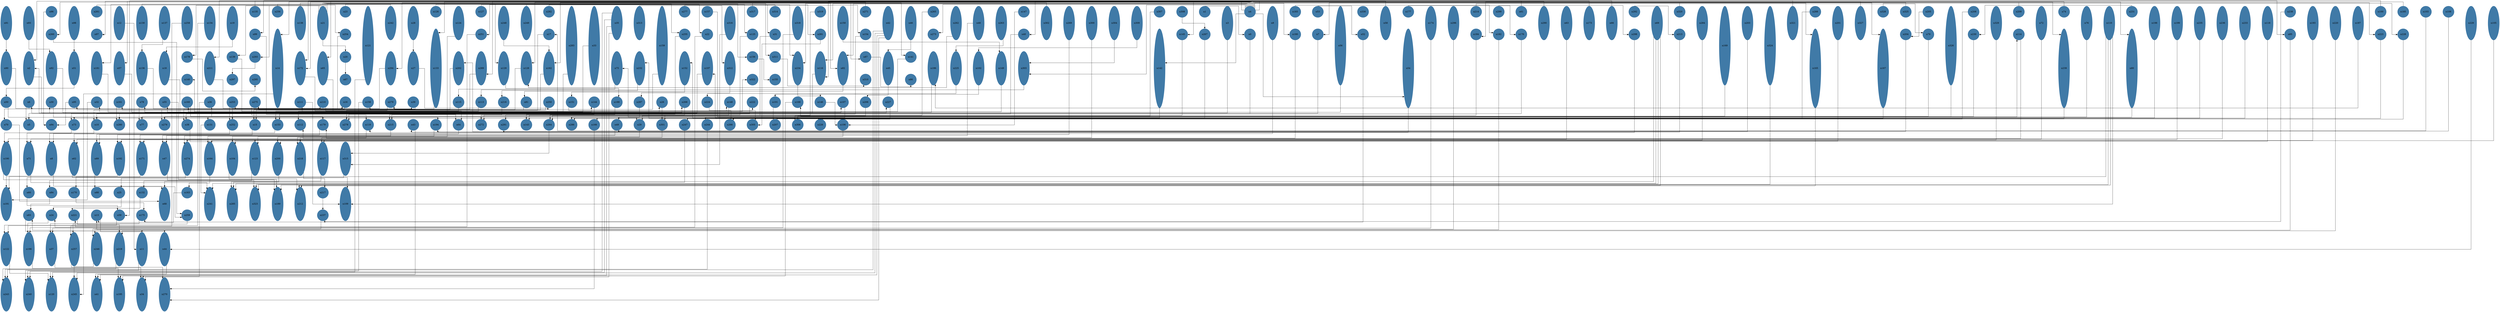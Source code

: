 //do not use DOT to generate pdf use NEATO or FDP
digraph{
layout="neato";
splines="ortho";
n91[shape="ellipse", style="filled", color="#004E8ABF", pos="0,27!", height="3", width="1"];
n91 -> n90;
n93[shape="ellipse", style="filled", color="#004E8ABF", pos="2,27!", height="3", width="1"];
n93 -> n92;
n96[shape="ellipse", style="filled", color="#004E8ABF", pos="4,28!", height="1", width="1"];
n96 -> n94;
n98[shape="ellipse", style="filled", color="#004E8ABF", pos="6,27!", height="3", width="1"];
n98 -> n51;
n261[shape="ellipse", style="filled", color="#004E8ABF", pos="8,28!", height="1", width="1"];
n261 -> n254;
n12[shape="ellipse", style="filled", color="#004E8ABF", pos="10,27!", height="3", width="1"];
n12 -> n11;
n130[shape="ellipse", style="filled", color="#004E8ABF", pos="12,27!", height="3", width="1"];
n130 -> n129;
n137[shape="ellipse", style="filled", color="#004E8ABF", pos="14,27!", height="3", width="1"];
n137 -> n136;
n258[shape="ellipse", style="filled", color="#004E8ABF", pos="16,27!", height="3", width="1"];
n258 -> n257;
n134[shape="ellipse", style="filled", color="#004E8ABF", pos="18,27!", height="3", width="1"];
n134 -> n122;
n19[shape="ellipse", style="filled", color="#004E8ABF", pos="20,27!", height="3", width="1"];
n19 -> n18;
n135[shape="ellipse", style="filled", color="#004E8ABF", pos="22,28!", height="1", width="1"];
n135 -> n85;
n256[shape="ellipse", style="filled", color="#004E8ABF", pos="24,28!", height="1", width="1"];
n256 -> n255;
n138[shape="ellipse", style="filled", color="#004E8ABF", pos="26,27!", height="3", width="1"];
n138 -> n82;
n21[shape="ellipse", style="filled", color="#004E8ABF", pos="28,27!", height="3", width="1"];
n21 -> n141;
n21 -> n178;
n21 -> n156;
n21 -> n311;
n21 -> n139;
n21 -> n293;
n21 -> n87;
n21 -> n20;
n23[shape="ellipse", style="filled", color="#004E8ABF", pos="30,28!", height="1", width="1"];
n23 -> n22;
n121[shape="ellipse", style="filled", color="#004E8ABF", pos="32,25!", height="7", width="1"];
n121 -> n120;
n242[shape="ellipse", style="filled", color="#004E8ABF", pos="34,27!", height="3", width="1"];
n242 -> n181;
n28[shape="ellipse", style="filled", color="#004E8ABF", pos="36,27!", height="3", width="1"];
n28 -> n27;
n126[shape="ellipse", style="filled", color="#004E8ABF", pos="38,28!", height="1", width="1"];
n126 -> n125;
n124[shape="ellipse", style="filled", color="#004E8ABF", pos="40,27!", height="3", width="1"];
n124 -> n123;
n127[shape="ellipse", style="filled", color="#004E8ABF", pos="42,28!", height="1", width="1"];
n127 -> n31;
n248[shape="ellipse", style="filled", color="#004E8ABF", pos="44,27!", height="3", width="1"];
n248 -> n162;
n249[shape="ellipse", style="filled", color="#004E8ABF", pos="46,27!", height="3", width="1"];
n249 -> n234;
n282[shape="ellipse", style="filled", color="#004E8ABF", pos="48,28!", height="1", width="1"];
n282 -> n281;
n283[shape="ellipse", style="filled", color="#004E8ABF", pos="50,25!", height="7", width="1"];
n283 -> n111;
n33[shape="ellipse", style="filled", color="#004E8ABF", pos="52,25!", height="7", width="1"];
n33 -> n32;
n35[shape="ellipse", style="filled", color="#004E8ABF", pos="54,27!", height="3", width="1"];
n35 -> n240;
n35 -> n120;
n35 -> n195;
n35 -> n34;
n313[shape="ellipse", style="filled", color="#004E8ABF", pos="56,27!", height="3", width="1"];
n313 -> n312;
n159[shape="ellipse", style="filled", color="#004E8ABF", pos="58,25!", height="7", width="1"];
n159 -> n158;
n277[shape="ellipse", style="filled", color="#004E8ABF", pos="60,28!", height="1", width="1"];
n277 -> n154;
n157[shape="ellipse", style="filled", color="#004E8ABF", pos="62,28!", height="1", width="1"];
n157 -> n114;
n316[shape="ellipse", style="filled", color="#004E8ABF", pos="64,27!", height="3", width="1"];
n316 -> n315;
n317[shape="ellipse", style="filled", color="#004E8ABF", pos="66,28!", height="1", width="1"];
n317 -> n180;
n314[shape="ellipse", style="filled", color="#004E8ABF", pos="68,28!", height="1", width="1"];
n314 -> n251;
n318[shape="ellipse", style="filled", color="#004E8ABF", pos="70,27!", height="3", width="1"];
n318 -> n196;
n319[shape="ellipse", style="filled", color="#004E8ABF", pos="72,28!", height="1", width="1"];
n319 -> n301;
n150[shape="ellipse", style="filled", color="#004E8ABF", pos="74,27!", height="3", width="1"];
n150 -> n149;
n271[shape="ellipse", style="filled", color="#004E8ABF", pos="76,28!", height="1", width="1"];
n271 -> n260;
n42[shape="ellipse", style="filled", color="#004E8ABF", pos="78,27!", height="3", width="1"];
n42 -> n243;
n42 -> n245;
n42 -> n41;
n42 -> n270;
n46[shape="ellipse", style="filled", color="#004E8ABF", pos="80,27!", height="3", width="1"];
n46 -> n45;
n265[shape="ellipse", style="filled", color="#004E8ABF", pos="82,28!", height="1", width="1"];
n265 -> n264;
n262[shape="ellipse", style="filled", color="#004E8ABF", pos="84,27!", height="3", width="1"];
n262 -> n128;
n48[shape="ellipse", style="filled", color="#004E8ABF", pos="86,27!", height="3", width="1"];
n48 -> n47;
n263[shape="ellipse", style="filled", color="#004E8ABF", pos="88,27!", height="3", width="1"];
n263 -> n225;
n147[shape="ellipse", style="filled", color="#004E8ABF", pos="90,28!", height="1", width="1"];
n147 -> n106;
n302[shape="ellipse", style="filled", color="#004E8ABF", pos="92,27!", height="3", width="1"];
n302 -> n294;
n269[shape="ellipse", style="filled", color="#004E8ABF", pos="94,27!", height="3", width="1"];
n269 -> n89;
n300[shape="ellipse", style="filled", color="#004E8ABF", pos="96,27!", height="3", width="1"];
n300 -> n218;
n304[shape="ellipse", style="filled", color="#004E8ABF", pos="98,27!", height="3", width="1"];
n304 -> n303;
n309[shape="ellipse", style="filled", color="#004E8ABF", pos="100,27!", height="3", width="1"];
n309 -> n102;
n307[shape="ellipse", style="filled", color="#004E8ABF", pos="102,28!", height="1", width="1"];
n307 -> n306;
n308[shape="ellipse", style="filled", color="#004E8ABF", pos="104,28!", height="1", width="1"];
n308 -> n267;
n1[shape="ellipse", style="filled", color="#004E8ABF", pos="106,28!", height="1", width="1"];
n1 -> n0;
n3[shape="ellipse", style="filled", color="#004E8ABF", pos="108,27!", height="3", width="1"];
n3 -> n2;
n4[shape="ellipse", style="filled", color="#004E8ABF", pos="110,28!", height="1", width="1"];
n4 -> n2;
n4 -> n80;
n4 -> n82;
n4 -> n54;
n4 -> n172;
n4 -> n97;
n4 -> n162;
n4 -> n14;
n4 -> n165;
n4 -> n133;
n4 -> n273;
n4 -> n142;
n4 -> n167;
n4 -> n234;
n4 -> n239;
n4 -> n303;
n4 -> n116;
n4 -> n128;
n9[shape="ellipse", style="filled", color="#004E8ABF", pos="112,27!", height="3", width="1"];
n9 -> n8;
n183[shape="ellipse", style="filled", color="#004E8ABF", pos="114,28!", height="1", width="1"];
n183 -> n182;
n53[shape="ellipse", style="filled", color="#004E8ABF", pos="116,28!", height="1", width="1"];
n53 -> n52;
n56[shape="ellipse", style="filled", color="#004E8ABF", pos="118,25!", height="7", width="1"];
n56 -> n55;
n330[shape="ellipse", style="filled", color="#004E8ABF", pos="120,28!", height="1", width="1"];
n58[shape="ellipse", style="filled", color="#004E8ABF", pos="122,27!", height="3", width="1"];
n58 -> n57;
n177[shape="ellipse", style="filled", color="#004E8ABF", pos="124,28!", height="1", width="1"];
n177 -> n176;
n174[shape="ellipse", style="filled", color="#004E8ABF", pos="126,27!", height="3", width="1"];
n174 -> n37;
n296[shape="ellipse", style="filled", color="#004E8ABF", pos="128,27!", height="3", width="1"];
n296 -> n246;
n214[shape="ellipse", style="filled", color="#004E8ABF", pos="130,28!", height="1", width="1"];
n214 -> n79;
n299[shape="ellipse", style="filled", color="#004E8ABF", pos="132,28!", height="1", width="1"];
n299 -> n298;
n61[shape="ellipse", style="filled", color="#004E8ABF", pos="134,28!", height="1", width="1"];
n61 -> n59;
n290[shape="ellipse", style="filled", color="#004E8ABF", pos="136,27!", height="3", width="1"];
n290 -> n289;
n63[shape="ellipse", style="filled", color="#004E8ABF", pos="138,27!", height="3", width="1"];
n63 -> n62;
n173[shape="ellipse", style="filled", color="#004E8ABF", pos="140,27!", height="3", width="1"];
n173 -> n172;
n66[shape="ellipse", style="filled", color="#004E8ABF", pos="142,27!", height="3", width="1"];
n66 -> n65;
n292[shape="ellipse", style="filled", color="#004E8ABF", pos="144,28!", height="1", width="1"];
n292 -> n213;
n69[shape="ellipse", style="filled", color="#004E8ABF", pos="146,27!", height="3", width="1"];
n69 -> n68;
n69 -> n241;
n69 -> n285;
n69 -> n212;
n320[shape="ellipse", style="filled", color="#004E8ABF", pos="148,28!", height="1", width="1"];
n320 -> n223;
n284[shape="ellipse", style="filled", color="#004E8ABF", pos="150,27!", height="3", width="1"];
n284 -> n274;
n169[shape="ellipse", style="filled", color="#004E8ABF", pos="152,25!", height="7", width="1"];
n169 -> n168;
n203[shape="ellipse", style="filled", color="#004E8ABF", pos="154,27!", height="3", width="1"];
n203 -> n202;
n324[shape="ellipse", style="filled", color="#004E8ABF", pos="156,25!", height="7", width="1"];
n324 -> n323;
n321[shape="ellipse", style="filled", color="#004E8ABF", pos="158,27!", height="3", width="1"];
n321 -> n211;
n288[shape="ellipse", style="filled", color="#004E8ABF", pos="160,28!", height="1", width="1"];
n288 -> n286;
n201[shape="ellipse", style="filled", color="#004E8ABF", pos="162,27!", height="3", width="1"];
n201 -> n200;
n327[shape="ellipse", style="filled", color="#004E8ABF", pos="164,27!", height="3", width="1"];
n327 -> n116;
n328[shape="ellipse", style="filled", color="#004E8ABF", pos="166,28!", height="1", width="1"];
n328 -> n228;
n325[shape="ellipse", style="filled", color="#004E8ABF", pos="168,28!", height="1", width="1"];
n325 -> n145;
n205[shape="ellipse", style="filled", color="#004E8ABF", pos="170,28!", height="1", width="1"];
n205 -> n204;
n326[shape="ellipse", style="filled", color="#004E8ABF", pos="172,25!", height="7", width="1"];
n326 -> n36;
n208[shape="ellipse", style="filled", color="#004E8ABF", pos="174,28!", height="1", width="1"];
n208 -> n207;
n329[shape="ellipse", style="filled", color="#004E8ABF", pos="176,27!", height="3", width="1"];
n329 -> n171;
n209[shape="ellipse", style="filled", color="#004E8ABF", pos="178,28!", height="1", width="1"];
n209 -> n7;
n72[shape="ellipse", style="filled", color="#004E8ABF", pos="180,27!", height="3", width="1"];
n72 -> n71;
n74[shape="ellipse", style="filled", color="#004E8ABF", pos="182,28!", height="1", width="1"];
n74 -> n40;
n76[shape="ellipse", style="filled", color="#004E8ABF", pos="184,27!", height="3", width="1"];
n76 -> n75;
n110[shape="ellipse", style="filled", color="#004E8ABF", pos="186,27!", height="3", width="1"];
n110 -> n323;
n110 -> n189;
n110 -> n191;
n110 -> n109;
n231[shape="ellipse", style="filled", color="#004E8ABF", pos="188,28!", height="1", width="1"];
n231 -> n230;
n198[shape="ellipse", style="filled", color="#004E8ABF", pos="190,27!", height="3", width="1"];
n198 -> n197;
n199[shape="ellipse", style="filled", color="#004E8ABF", pos="192,27!", height="3", width="1"];
n199 -> n192;
n235[shape="ellipse", style="filled", color="#004E8ABF", pos="194,27!", height="3", width="1"];
n235 -> n152;
n236[shape="ellipse", style="filled", color="#004E8ABF", pos="196,27!", height="3", width="1"];
n236 -> n190;
n233[shape="ellipse", style="filled", color="#004E8ABF", pos="198,27!", height="3", width="1"];
n233 -> n232;
n118[shape="ellipse", style="filled", color="#004E8ABF", pos="200,27!", height="3", width="1"];
n118 -> n117;
n238[shape="ellipse", style="filled", color="#004E8ABF", pos="202,28!", height="1", width="1"];
n238 -> n237;
n193[shape="ellipse", style="filled", color="#004E8ABF", pos="204,27!", height="3", width="1"];
n193 -> n164;
n220[shape="ellipse", style="filled", color="#004E8ABF", pos="206,27!", height="3", width="1"];
n220 -> n219;
n187[shape="ellipse", style="filled", color="#004E8ABF", pos="208,27!", height="3", width="1"];
n187 -> n186;
n100[shape="ellipse", style="filled", color="#004E8ABF", pos="210,28!", height="1", width="1"];
n100 -> n99;
n185[shape="ellipse", style="filled", color="#004E8ABF", pos="212,28!", height="1", width="1"];
n185 -> n184;
n103[shape="ellipse", style="filled", color="#004E8ABF", pos="214,28!", height="1", width="1"];
n103 -> n17;
n108[shape="ellipse", style="filled", color="#004E8ABF", pos="216,28!", height="1", width="1"];
n108 -> n49;
n229[shape="ellipse", style="filled", color="#004E8ABF", pos="218,27!", height="3", width="1"];
n229 -> n44;
n105[shape="ellipse", style="filled", color="#004E8ABF", pos="220,27!", height="3", width="1"];
n105 -> n104;
n260[shape="ellipse", style="filled", color="#004E8ABF", pos="4,26!", height="1", width="1"];
n260 -> n259;
n97[shape="ellipse", style="filled", color="#004E8ABF", pos="8,26!", height="1", width="1"];
n99[shape="ellipse", style="filled", color="#004E8ABF", pos="22,26!", height="1", width="1"];
n99 -> n64;
n14[shape="ellipse", style="filled", color="#004E8ABF", pos="24,23!", height="7", width="1"];
n14 -> n245;
n254[shape="ellipse", style="filled", color="#004E8ABF", pos="30,26!", height="1", width="1"];
n254 -> n252;
n133[shape="ellipse", style="filled", color="#004E8ABF", pos="38,23!", height="7", width="1"];
n133 -> n70;
n251[shape="ellipse", style="filled", color="#004E8ABF", pos="42,26!", height="1", width="1"];
n251 -> n221;
n17[shape="ellipse", style="filled", color="#004E8ABF", pos="48,26!", height="1", width="1"];
n17 -> n15;
n255[shape="ellipse", style="filled", color="#004E8ABF", pos="60,26!", height="1", width="1"];
n255 -> n278;
n22[shape="ellipse", style="filled", color="#004E8ABF", pos="62,26!", height="1", width="1"];
n22 -> n24;
n125[shape="ellipse", style="filled", color="#004E8ABF", pos="66,26!", height="1", width="1"];
n125 -> n215;
n31[shape="ellipse", style="filled", color="#004E8ABF", pos="68,26!", height="1", width="1"];
n31 -> n29;
n281[shape="ellipse", style="filled", color="#004E8ABF", pos="72,26!", height="1", width="1"];
n281 -> n305;
n154[shape="ellipse", style="filled", color="#004E8ABF", pos="76,26!", height="1", width="1"];
n154 -> n153;
n273[shape="ellipse", style="filled", color="#004E8ABF", pos="82,26!", height="1", width="1"];
n40[shape="ellipse", style="filled", color="#004E8ABF", pos="90,26!", height="1", width="1"];
n40 -> n38;
n142[shape="ellipse", style="filled", color="#004E8ABF", pos="102,23!", height="7", width="1"];
n142 -> n244;
n145[shape="ellipse", style="filled", color="#004E8ABF", pos="104,26!", height="1", width="1"];
n145 -> n143;
n267[shape="ellipse", style="filled", color="#004E8ABF", pos="106,26!", height="1", width="1"];
n267 -> n266;
n0[shape="ellipse", style="filled", color="#004E8ABF", pos="110,26!", height="1", width="1"];
n0 -> n10;
n180[shape="ellipse", style="filled", color="#004E8ABF", pos="114,26!", height="1", width="1"];
n180 -> n179;
n7[shape="ellipse", style="filled", color="#004E8ABF", pos="116,26!", height="1", width="1"];
n7 -> n5;
n52[shape="ellipse", style="filled", color="#004E8ABF", pos="120,26!", height="1", width="1"];
n52 -> n175;
n54[shape="ellipse", style="filled", color="#004E8ABF", pos="124,23!", height="7", width="1"];
n54 -> n43;
n184[shape="ellipse", style="filled", color="#004E8ABF", pos="130,26!", height="1", width="1"];
n184 -> n272;
n182[shape="ellipse", style="filled", color="#004E8ABF", pos="132,26!", height="1", width="1"];
n182 -> n13;
n176[shape="ellipse", style="filled", color="#004E8ABF", pos="134,26!", height="1", width="1"];
n176 -> n280;
n298[shape="ellipse", style="filled", color="#004E8ABF", pos="144,26!", height="1", width="1"];
n298 -> n119;
n213[shape="ellipse", style="filled", color="#004E8ABF", pos="148,26!", height="1", width="1"];
n213 -> n194;
n165[shape="ellipse", style="filled", color="#004E8ABF", pos="160,23!", height="7", width="1"];
n165 -> n212;
n167[shape="ellipse", style="filled", color="#004E8ABF", pos="166,23!", height="7", width="1"];
n167 -> n166;
n204[shape="ellipse", style="filled", color="#004E8ABF", pos="168,26!", height="1", width="1"];
n204 -> n291;
n79[shape="ellipse", style="filled", color="#004E8ABF", pos="170,26!", height="1", width="1"];
n79 -> n77;
n230[shape="ellipse", style="filled", color="#004E8ABF", pos="174,26!", height="1", width="1"];
n230 -> n276;
n114[shape="ellipse", style="filled", color="#004E8ABF", pos="178,26!", height="1", width="1"];
n114 -> n112;
n239[shape="ellipse", style="filled", color="#004E8ABF", pos="182,23!", height="7", width="1"];
n239 -> n247;
n80[shape="ellipse", style="filled", color="#004E8ABF", pos="188,23!", height="7", width="1"];
n80 -> n131;
n85[shape="ellipse", style="filled", color="#004E8ABF", pos="202,26!", height="1", width="1"];
n85 -> n83;
n223[shape="ellipse", style="filled", color="#004E8ABF", pos="210,26!", height="1", width="1"];
n223 -> n73;
n228[shape="ellipse", style="filled", color="#004E8ABF", pos="212,26!", height="1", width="1"];
n228 -> n226;
n90[shape="ellipse", style="filled", color="#004E8ABF", pos="0,23!", height="3", width="1"];
n90 -> n16;
n2[shape="ellipse", style="filled", color="#004E8ABF", pos="2,23!", height="3", width="1"];
n2 -> n227;
n92[shape="ellipse", style="filled", color="#004E8ABF", pos="4,23!", height="3", width="1"];
n92 -> n268;
n51[shape="ellipse", style="filled", color="#004E8ABF", pos="6,23!", height="3", width="1"];
n51 -> n50;
n181[shape="ellipse", style="filled", color="#004E8ABF", pos="8,23!", height="3", width="1"];
n181 -> n144;
n57[shape="ellipse", style="filled", color="#004E8ABF", pos="10,23!", height="3", width="1"];
n57 -> n107;
n136[shape="ellipse", style="filled", color="#004E8ABF", pos="12,23!", height="3", width="1"];
n136 -> n39;
n18[shape="ellipse", style="filled", color="#004E8ABF", pos="14,23!", height="3", width="1"];
n18 -> n26;
n178[shape="ellipse", style="filled", color="#004E8ABF", pos="16,24!", height="1", width="1"];
n178 -> n295;
n211[shape="ellipse", style="filled", color="#004E8ABF", pos="18,23!", height="3", width="1"];
n211 -> n210;
n139[shape="ellipse", style="filled", color="#004E8ABF", pos="20,24!", height="1", width="1"];
n139 -> n322;
n293[shape="ellipse", style="filled", color="#004E8ABF", pos="22,24!", height="1", width="1"];
n293 -> n297;
n172[shape="ellipse", style="filled", color="#004E8ABF", pos="26,23!", height="3", width="1"];
n172 -> n222;
n65[shape="ellipse", style="filled", color="#004E8ABF", pos="28,23!", height="3", width="1"];
n65 -> n148;
n20[shape="ellipse", style="filled", color="#004E8ABF", pos="30,24!", height="1", width="1"];
n20 -> n67;
n294[shape="ellipse", style="filled", color="#004E8ABF", pos="34,23!", height="3", width="1"];
n294 -> n253;
n27[shape="ellipse", style="filled", color="#004E8ABF", pos="36,23!", height="3", width="1"];
n27 -> n250;
n202[shape="ellipse", style="filled", color="#004E8ABF", pos="40,23!", height="3", width="1"];
n202 -> n275;
n289[shape="ellipse", style="filled", color="#004E8ABF", pos="42,23!", height="3", width="1"];
n289 -> n279;
n129[shape="ellipse", style="filled", color="#004E8ABF", pos="44,23!", height="3", width="1"];
n129 -> n188;
n128[shape="ellipse", style="filled", color="#004E8ABF", pos="46,23!", height="3", width="1"];
n128 -> n95;
n162[shape="ellipse", style="filled", color="#004E8ABF", pos="48,23!", height="3", width="1"];
n162 -> n161;
n75[shape="ellipse", style="filled", color="#004E8ABF", pos="54,23!", height="3", width="1"];
n75 -> n115;
n232[shape="ellipse", style="filled", color="#004E8ABF", pos="56,23!", height="3", width="1"];
n232 -> n216;
n152[shape="ellipse", style="filled", color="#004E8ABF", pos="60,23!", height="3", width="1"];
n152 -> n151;
n197[shape="ellipse", style="filled", color="#004E8ABF", pos="62,23!", height="3", width="1"];
n197 -> n6;
n312[shape="ellipse", style="filled", color="#004E8ABF", pos="64,23!", height="3", width="1"];
n312 -> n287;
n156[shape="ellipse", style="filled", color="#004E8ABF", pos="66,24!", height="1", width="1"];
n156 -> n155;
n311[shape="ellipse", style="filled", color="#004E8ABF", pos="68,24!", height="1", width="1"];
n311 -> n310;
n234[shape="ellipse", style="filled", color="#004E8ABF", pos="70,23!", height="3", width="1"];
n234 -> n146;
n116[shape="ellipse", style="filled", color="#004E8ABF", pos="72,23!", height="3", width="1"];
n116 -> n30;
n82[shape="ellipse", style="filled", color="#004E8ABF", pos="74,23!", height="3", width="1"];
n82 -> n81;
n87[shape="ellipse", style="filled", color="#004E8ABF", pos="76,24!", height="1", width="1"];
n87 -> n86;
n45[shape="ellipse", style="filled", color="#004E8ABF", pos="78,23!", height="3", width="1"];
n45 -> n206;
n141[shape="ellipse", style="filled", color="#004E8ABF", pos="80,24!", height="1", width="1"];
n141 -> n140;
n186[shape="ellipse", style="filled", color="#004E8ABF", pos="82,23!", height="3", width="1"];
n186 -> n78;
n225[shape="ellipse", style="filled", color="#004E8ABF", pos="84,23!", height="3", width="1"];
n225 -> n224;
n102[shape="ellipse", style="filled", color="#004E8ABF", pos="86,23!", height="3", width="1"];
n102 -> n101;
n149[shape="ellipse", style="filled", color="#004E8ABF", pos="88,23!", height="3", width="1"];
n149 -> n160;
n303[shape="ellipse", style="filled", color="#004E8ABF", pos="90,23!", height="3", width="1"];
n303 -> n113;
n140[shape="ellipse", style="filled", color="#004E8ABF", pos="16,22!", height="1", width="1"];
n297[shape="ellipse", style="filled", color="#004E8ABF", pos="20,22!", height="1", width="1"];
n295[shape="ellipse", style="filled", color="#004E8ABF", pos="22,22!", height="1", width="1"];
n67[shape="ellipse", style="filled", color="#004E8ABF", pos="30,22!", height="1", width="1"];
n322[shape="ellipse", style="filled", color="#004E8ABF", pos="66,22!", height="1", width="1"];
n155[shape="ellipse", style="filled", color="#004E8ABF", pos="68,22!", height="1", width="1"];
n310[shape="ellipse", style="filled", color="#004E8ABF", pos="76,22!", height="1", width="1"];
n86[shape="ellipse", style="filled", color="#004E8ABF", pos="80,22!", height="1", width="1"];
n50[shape="ellipse", style="filled", color="#004E8ABF", pos="0,20!", height="1", width="1"];
n50 -> n194;
n6[shape="ellipse", style="filled", color="#004E8ABF", pos="2,20!", height="1", width="1"];
n6 -> n5;
n30[shape="ellipse", style="filled", color="#004E8ABF", pos="4,20!", height="1", width="1"];
n30 -> n29;
n95[shape="ellipse", style="filled", color="#004E8ABF", pos="6,20!", height="1", width="1"];
n95 -> n94;
n32[shape="ellipse", style="filled", color="#004E8ABF", pos="8,20!", height="1", width="1"];
n32 -> n191;
n161[shape="ellipse", style="filled", color="#004E8ABF", pos="10,20!", height="1", width="1"];
n161 -> n280;
n78[shape="ellipse", style="filled", color="#004E8ABF", pos="12,20!", height="1", width="1"];
n78 -> n77;
n55[shape="ellipse", style="filled", color="#004E8ABF", pos="14,20!", height="1", width="1"];
n55 -> n189;
n160[shape="ellipse", style="filled", color="#004E8ABF", pos="16,20!", height="1", width="1"];
n160 -> n179;
n36[shape="ellipse", style="filled", color="#004E8ABF", pos="18,20!", height="1", width="1"];
n36 -> n34;
n253[shape="ellipse", style="filled", color="#004E8ABF", pos="20,20!", height="1", width="1"];
n253 -> n252;
n275[shape="ellipse", style="filled", color="#004E8ABF", pos="22,20!", height="1", width="1"];
n275 -> n119;
n111[shape="ellipse", style="filled", color="#004E8ABF", pos="26,20!", height="1", width="1"];
n111 -> n109;
n210[shape="ellipse", style="filled", color="#004E8ABF", pos="28,20!", height="1", width="1"];
n210 -> n64;
n16[shape="ellipse", style="filled", color="#004E8ABF", pos="30,20!", height="1", width="1"];
n16 -> n15;
n158[shape="ellipse", style="filled", color="#004E8ABF", pos="32,20!", height="1", width="1"];
n158 -> n240;
n279[shape="ellipse", style="filled", color="#004E8ABF", pos="34,20!", height="1", width="1"];
n279 -> n278;
n39[shape="ellipse", style="filled", color="#004E8ABF", pos="36,20!", height="1", width="1"];
n39 -> n38;
n115[shape="ellipse", style="filled", color="#004E8ABF", pos="40,20!", height="1", width="1"];
n115 -> n153;
n113[shape="ellipse", style="filled", color="#004E8ABF", pos="42,20!", height="1", width="1"];
n113 -> n112;
n216[shape="ellipse", style="filled", color="#004E8ABF", pos="44,20!", height="1", width="1"];
n216 -> n215;
n81[shape="ellipse", style="filled", color="#004E8ABF", pos="46,20!", height="1", width="1"];
n81 -> n10;
n250[shape="ellipse", style="filled", color="#004E8ABF", pos="48,20!", height="1", width="1"];
n250 -> n276;
n151[shape="ellipse", style="filled", color="#004E8ABF", pos="50,20!", height="1", width="1"];
n151 -> n266;
n144[shape="ellipse", style="filled", color="#004E8ABF", pos="52,20!", height="1", width="1"];
n144 -> n143;
n188[shape="ellipse", style="filled", color="#004E8ABF", pos="54,20!", height="1", width="1"];
n188 -> n264;
n287[shape="ellipse", style="filled", color="#004E8ABF", pos="56,20!", height="1", width="1"];
n287 -> n286;
n26[shape="ellipse", style="filled", color="#004E8ABF", pos="58,20!", height="1", width="1"];
n26 -> n301;
n268[shape="ellipse", style="filled", color="#004E8ABF", pos="60,20!", height="1", width="1"];
n268 -> n291;
n224[shape="ellipse", style="filled", color="#004E8ABF", pos="62,20!", height="1", width="1"];
n224 -> n305;
n148[shape="ellipse", style="filled", color="#004E8ABF", pos="64,20!", height="1", width="1"];
n148 -> n272;
n222[shape="ellipse", style="filled", color="#004E8ABF", pos="66,20!", height="1", width="1"];
n222 -> n73;
n101[shape="ellipse", style="filled", color="#004E8ABF", pos="68,20!", height="1", width="1"];
n101 -> n207;
n168[shape="ellipse", style="filled", color="#004E8ABF", pos="70,20!", height="1", width="1"];
n168 -> n195;
n146[shape="ellipse", style="filled", color="#004E8ABF", pos="72,20!", height="1", width="1"];
n146 -> n106;
n107[shape="ellipse", style="filled", color="#004E8ABF", pos="74,20!", height="1", width="1"];
n107 -> n49;
n206[shape="ellipse", style="filled", color="#004E8ABF", pos="76,20!", height="1", width="1"];
n206 -> n306;
n227[shape="ellipse", style="filled", color="#004E8ABF", pos="78,20!", height="1", width="1"];
n227 -> n226;
n70[shape="ellipse", style="filled", color="#004E8ABF", pos="0,18!", height="1", width="1"];
n70 -> n68;
n5[shape="ellipse", style="filled", color="#004E8ABF", pos="2,18!", height="1", width="1"];
n94[shape="ellipse", style="filled", color="#004E8ABF", pos="4,18!", height="1", width="1"];
n73[shape="ellipse", style="filled", color="#004E8ABF", pos="6,18!", height="1", width="1"];
n73 -> n71;
n10[shape="ellipse", style="filled", color="#004E8ABF", pos="8,18!", height="1", width="1"];
n10 -> n8;
n280[shape="ellipse", style="filled", color="#004E8ABF", pos="10,18!", height="1", width="1"];
n77[shape="ellipse", style="filled", color="#004E8ABF", pos="12,18!", height="1", width="1"];
n276[shape="ellipse", style="filled", color="#004E8ABF", pos="14,18!", height="1", width="1"];
n38[shape="ellipse", style="filled", color="#004E8ABF", pos="16,18!", height="1", width="1"];
n38 -> n123;
n131[shape="ellipse", style="filled", color="#004E8ABF", pos="18,18!", height="1", width="1"];
n131 -> n241;
n252[shape="ellipse", style="filled", color="#004E8ABF", pos="20,18!", height="1", width="1"];
n252 -> n89;
n15[shape="ellipse", style="filled", color="#004E8ABF", pos="22,18!", height="1", width="1"];
n15 -> n192;
n153[shape="ellipse", style="filled", color="#004E8ABF", pos="24,18!", height="1", width="1"];
n153 -> n190;
n112[shape="ellipse", style="filled", color="#004E8ABF", pos="26,18!", height="1", width="1"];
n179[shape="ellipse", style="filled", color="#004E8ABF", pos="28,18!", height="1", width="1"];
n179 -> n171;
n278[shape="ellipse", style="filled", color="#004E8ABF", pos="30,18!", height="1", width="1"];
n119[shape="ellipse", style="filled", color="#004E8ABF", pos="32,18!", height="1", width="1"];
n119 -> n117;
n215[shape="ellipse", style="filled", color="#004E8ABF", pos="34,18!", height="1", width="1"];
n215 -> n274;
n43[shape="ellipse", style="filled", color="#004E8ABF", pos="36,18!", height="1", width="1"];
n43 -> n41;
n194[shape="ellipse", style="filled", color="#004E8ABF", pos="38,18!", height="1", width="1"];
n194 -> n164;
n64[shape="ellipse", style="filled", color="#004E8ABF", pos="40,18!", height="1", width="1"];
n64 -> n62;
n272[shape="ellipse", style="filled", color="#004E8ABF", pos="42,18!", height="1", width="1"];
n291[shape="ellipse", style="filled", color="#004E8ABF", pos="44,18!", height="1", width="1"];
n143[shape="ellipse", style="filled", color="#004E8ABF", pos="46,18!", height="1", width="1"];
n264[shape="ellipse", style="filled", color="#004E8ABF", pos="48,18!", height="1", width="1"];
n264 -> n315;
n286[shape="ellipse", style="filled", color="#004E8ABF", pos="50,18!", height="1", width="1"];
n166[shape="ellipse", style="filled", color="#004E8ABF", pos="52,18!", height="1", width="1"];
n166 -> n270;
n49[shape="ellipse", style="filled", color="#004E8ABF", pos="54,18!", height="1", width="1"];
n49 -> n47;
n29[shape="ellipse", style="filled", color="#004E8ABF", pos="56,18!", height="1", width="1"];
n29 -> n200;
n301[shape="ellipse", style="filled", color="#004E8ABF", pos="58,18!", height="1", width="1"];
n301 -> n218;
n247[shape="ellipse", style="filled", color="#004E8ABF", pos="60,18!", height="1", width="1"];
n247 -> n285;
n244[shape="ellipse", style="filled", color="#004E8ABF", pos="62,18!", height="1", width="1"];
n244 -> n243;
n266[shape="ellipse", style="filled", color="#004E8ABF", pos="64,18!", height="1", width="1"];
n305[shape="ellipse", style="filled", color="#004E8ABF", pos="66,18!", height="1", width="1"];
n207[shape="ellipse", style="filled", color="#004E8ABF", pos="68,18!", height="1", width="1"];
n306[shape="ellipse", style="filled", color="#004E8ABF", pos="70,18!", height="1", width="1"];
n226[shape="ellipse", style="filled", color="#004E8ABF", pos="72,18!", height="1", width="1"];
n106[shape="ellipse", style="filled", color="#004E8ABF", pos="74,18!", height="1", width="1"];
n106 -> n104;
n190[shape="ellipse", style="filled", color="#004E8ABF", pos="0,15!", height="3", width="1"];
n190 -> n189;
n71[shape="ellipse", style="filled", color="#004E8ABF", pos="2,15!", height="3", width="1"];
n71 -> n241;
n8[shape="ellipse", style="filled", color="#004E8ABF", pos="4,15!", height="3", width="1"];
n8 -> n68;
n62[shape="ellipse", style="filled", color="#004E8ABF", pos="6,15!", height="3", width="1"];
n62 -> n109;
n89[shape="ellipse", style="filled", color="#004E8ABF", pos="8,15!", height="3", width="1"];
n89 -> n88;
n192[shape="ellipse", style="filled", color="#004E8ABF", pos="10,15!", height="3", width="1"];
n192 -> n191;
n171[shape="ellipse", style="filled", color="#004E8ABF", pos="12,15!", height="3", width="1"];
n171 -> n170;
n47[shape="ellipse", style="filled", color="#004E8ABF", pos="14,15!", height="3", width="1"];
n47 -> n323;
n274[shape="ellipse", style="filled", color="#004E8ABF", pos="16,15!", height="3", width="1"];
n274 -> n25;
n164[shape="ellipse", style="filled", color="#004E8ABF", pos="18,15!", height="3", width="1"];
n164 -> n163;
n104[shape="ellipse", style="filled", color="#004E8ABF", pos="20,15!", height="3", width="1"];
n104 -> n212;
n123[shape="ellipse", style="filled", color="#004E8ABF", pos="22,15!", height="3", width="1"];
n123 -> n84;
n200[shape="ellipse", style="filled", color="#004E8ABF", pos="24,15!", height="3", width="1"];
n200 -> n285;
n218[shape="ellipse", style="filled", color="#004E8ABF", pos="26,15!", height="3", width="1"];
n218 -> n217;
n117[shape="ellipse", style="filled", color="#004E8ABF", pos="28,15!", height="3", width="1"];
n117 -> n132;
n315[shape="ellipse", style="filled", color="#004E8ABF", pos="30,15!", height="3", width="1"];
n315 -> n60;
n191[shape="ellipse", style="filled", color="#004E8ABF", pos="0,11!", height="3", width="1"];
n60[shape="ellipse", style="filled", color="#004E8ABF", pos="2,12!", height="1", width="1"];
n60 -> n59;
n84[shape="ellipse", style="filled", color="#004E8ABF", pos="4,12!", height="1", width="1"];
n84 -> n83;
n170[shape="ellipse", style="filled", color="#004E8ABF", pos="6,12!", height="1", width="1"];
n170 -> n175;
n88[shape="ellipse", style="filled", color="#004E8ABF", pos="8,12!", height="1", width="1"];
n88 -> n259;
n25[shape="ellipse", style="filled", color="#004E8ABF", pos="10,12!", height="1", width="1"];
n25 -> n24;
n132[shape="ellipse", style="filled", color="#004E8ABF", pos="12,12!", height="1", width="1"];
n132 -> n221;
n68[shape="ellipse", style="filled", color="#004E8ABF", pos="14,11!", height="3", width="1"];
n163[shape="ellipse", style="filled", color="#004E8ABF", pos="16,12!", height="1", width="1"];
n163 -> n13;
n241[shape="ellipse", style="filled", color="#004E8ABF", pos="18,11!", height="3", width="1"];
n285[shape="ellipse", style="filled", color="#004E8ABF", pos="20,11!", height="3", width="1"];
n323[shape="ellipse", style="filled", color="#004E8ABF", pos="22,11!", height="3", width="1"];
n189[shape="ellipse", style="filled", color="#004E8ABF", pos="24,11!", height="3", width="1"];
n212[shape="ellipse", style="filled", color="#004E8ABF", pos="26,11!", height="3", width="1"];
n217[shape="ellipse", style="filled", color="#004E8ABF", pos="28,12!", height="1", width="1"];
n217 -> n237;
n109[shape="ellipse", style="filled", color="#004E8ABF", pos="30,11!", height="3", width="1"];
n83[shape="ellipse", style="filled", color="#004E8ABF", pos="2,10!", height="1", width="1"];
n83 -> n44;
n24[shape="ellipse", style="filled", color="#004E8ABF", pos="4,10!", height="1", width="1"];
n24 -> n196;
n221[shape="ellipse", style="filled", color="#004E8ABF", pos="6,10!", height="1", width="1"];
n221 -> n219;
n13[shape="ellipse", style="filled", color="#004E8ABF", pos="8,10!", height="1", width="1"];
n13 -> n11;
n59[shape="ellipse", style="filled", color="#004E8ABF", pos="10,10!", height="1", width="1"];
n59 -> n122;
n175[shape="ellipse", style="filled", color="#004E8ABF", pos="12,10!", height="1", width="1"];
n175 -> n37;
n259[shape="ellipse", style="filled", color="#004E8ABF", pos="16,10!", height="1", width="1"];
n259 -> n257;
n237[shape="ellipse", style="filled", color="#004E8ABF", pos="28,10!", height="1", width="1"];
n237 -> n246;
n122[shape="ellipse", style="filled", color="#004E8ABF", pos="0,7!", height="3", width="1"];
n122 -> n120;
n196[shape="ellipse", style="filled", color="#004E8ABF", pos="2,7!", height="3", width="1"];
n196 -> n195;
n37[shape="ellipse", style="filled", color="#004E8ABF", pos="4,7!", height="3", width="1"];
n37 -> n34;
n257[shape="ellipse", style="filled", color="#004E8ABF", pos="6,7!", height="3", width="1"];
n257 -> n270;
n246[shape="ellipse", style="filled", color="#004E8ABF", pos="8,7!", height="3", width="1"];
n246 -> n245;
n219[shape="ellipse", style="filled", color="#004E8ABF", pos="10,7!", height="3", width="1"];
n219 -> n243;
n11[shape="ellipse", style="filled", color="#004E8ABF", pos="12,7!", height="3", width="1"];
n11 -> n240;
n44[shape="ellipse", style="filled", color="#004E8ABF", pos="14,7!", height="3", width="1"];
n44 -> n41;
n243[shape="ellipse", style="filled", color="#004E8ABF", pos="0,3!", height="3", width="1"];
n240[shape="ellipse", style="filled", color="#004E8ABF", pos="2,3!", height="3", width="1"];
n120[shape="ellipse", style="filled", color="#004E8ABF", pos="4,3!", height="3", width="1"];
n245[shape="ellipse", style="filled", color="#004E8ABF", pos="6,3!", height="3", width="1"];
n41[shape="ellipse", style="filled", color="#004E8ABF", pos="8,3!", height="3", width="1"];
n195[shape="ellipse", style="filled", color="#004E8ABF", pos="10,3!", height="3", width="1"];
n34[shape="ellipse", style="filled", color="#004E8ABF", pos="12,3!", height="3", width="1"];
n270[shape="ellipse", style="filled", color="#004E8ABF", pos="14,3!", height="3", width="1"];
}